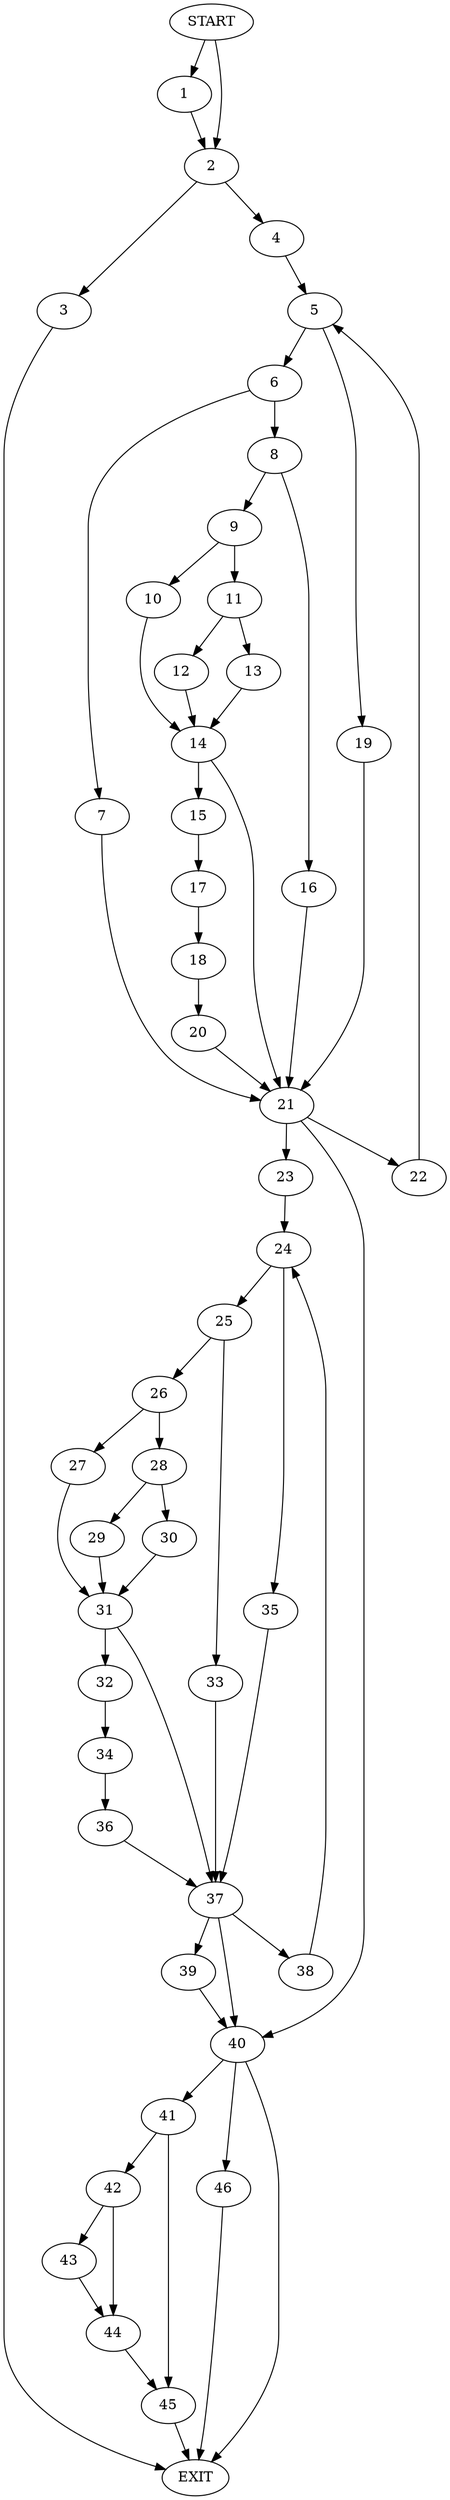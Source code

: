 digraph { 
0 [label="START"];
1;
2;
3;
4;
5;
6;
7;
8;
9;
10;
11;
12;
13;
14;
15;
16;
17;
18;
19;
20;
21;
22;
23;
24;
25;
26;
27;
28;
29;
30;
31;
32;
33;
34;
35;
36;
37;
38;
39;
40;
41;
42;
43;
44;
45;
46;
47[label="EXIT"];
0 -> 1;
0 -> 2;
1 -> 2;
2 -> 3;
2 -> 4;
3 -> 47;
4 -> 5;
5 -> 6;
5 -> 19;
6 -> 7;
6 -> 8;
7 -> 21;
8 -> 9;
8 -> 16;
9 -> 11;
9 -> 10;
10 -> 14;
11 -> 12;
11 -> 13;
12 -> 14;
13 -> 14;
14 -> 21;
14 -> 15;
15 -> 17;
16 -> 21;
17 -> 18;
18 -> 20;
19 -> 21;
20 -> 21;
21 -> 40;
21 -> 22;
21:s2 -> 23;
22 -> 5;
23 -> 24;
24 -> 25;
24 -> 35;
25 -> 26;
25 -> 33;
26 -> 28;
26 -> 27;
27 -> 31;
28 -> 29;
28 -> 30;
29 -> 31;
30 -> 31;
31 -> 37;
31 -> 32;
32 -> 34;
33 -> 37;
34 -> 36;
35 -> 37;
36 -> 37;
37 -> 40;
37 -> 38;
37:s2 -> 39;
38 -> 24;
39 -> 40;
40 -> 47;
40 -> 41;
40:s2 -> 46;
41 -> 42;
41 -> 45;
42 -> 43;
42 -> 44;
43 -> 44;
44 -> 45;
45 -> 47;
46 -> 47;
}